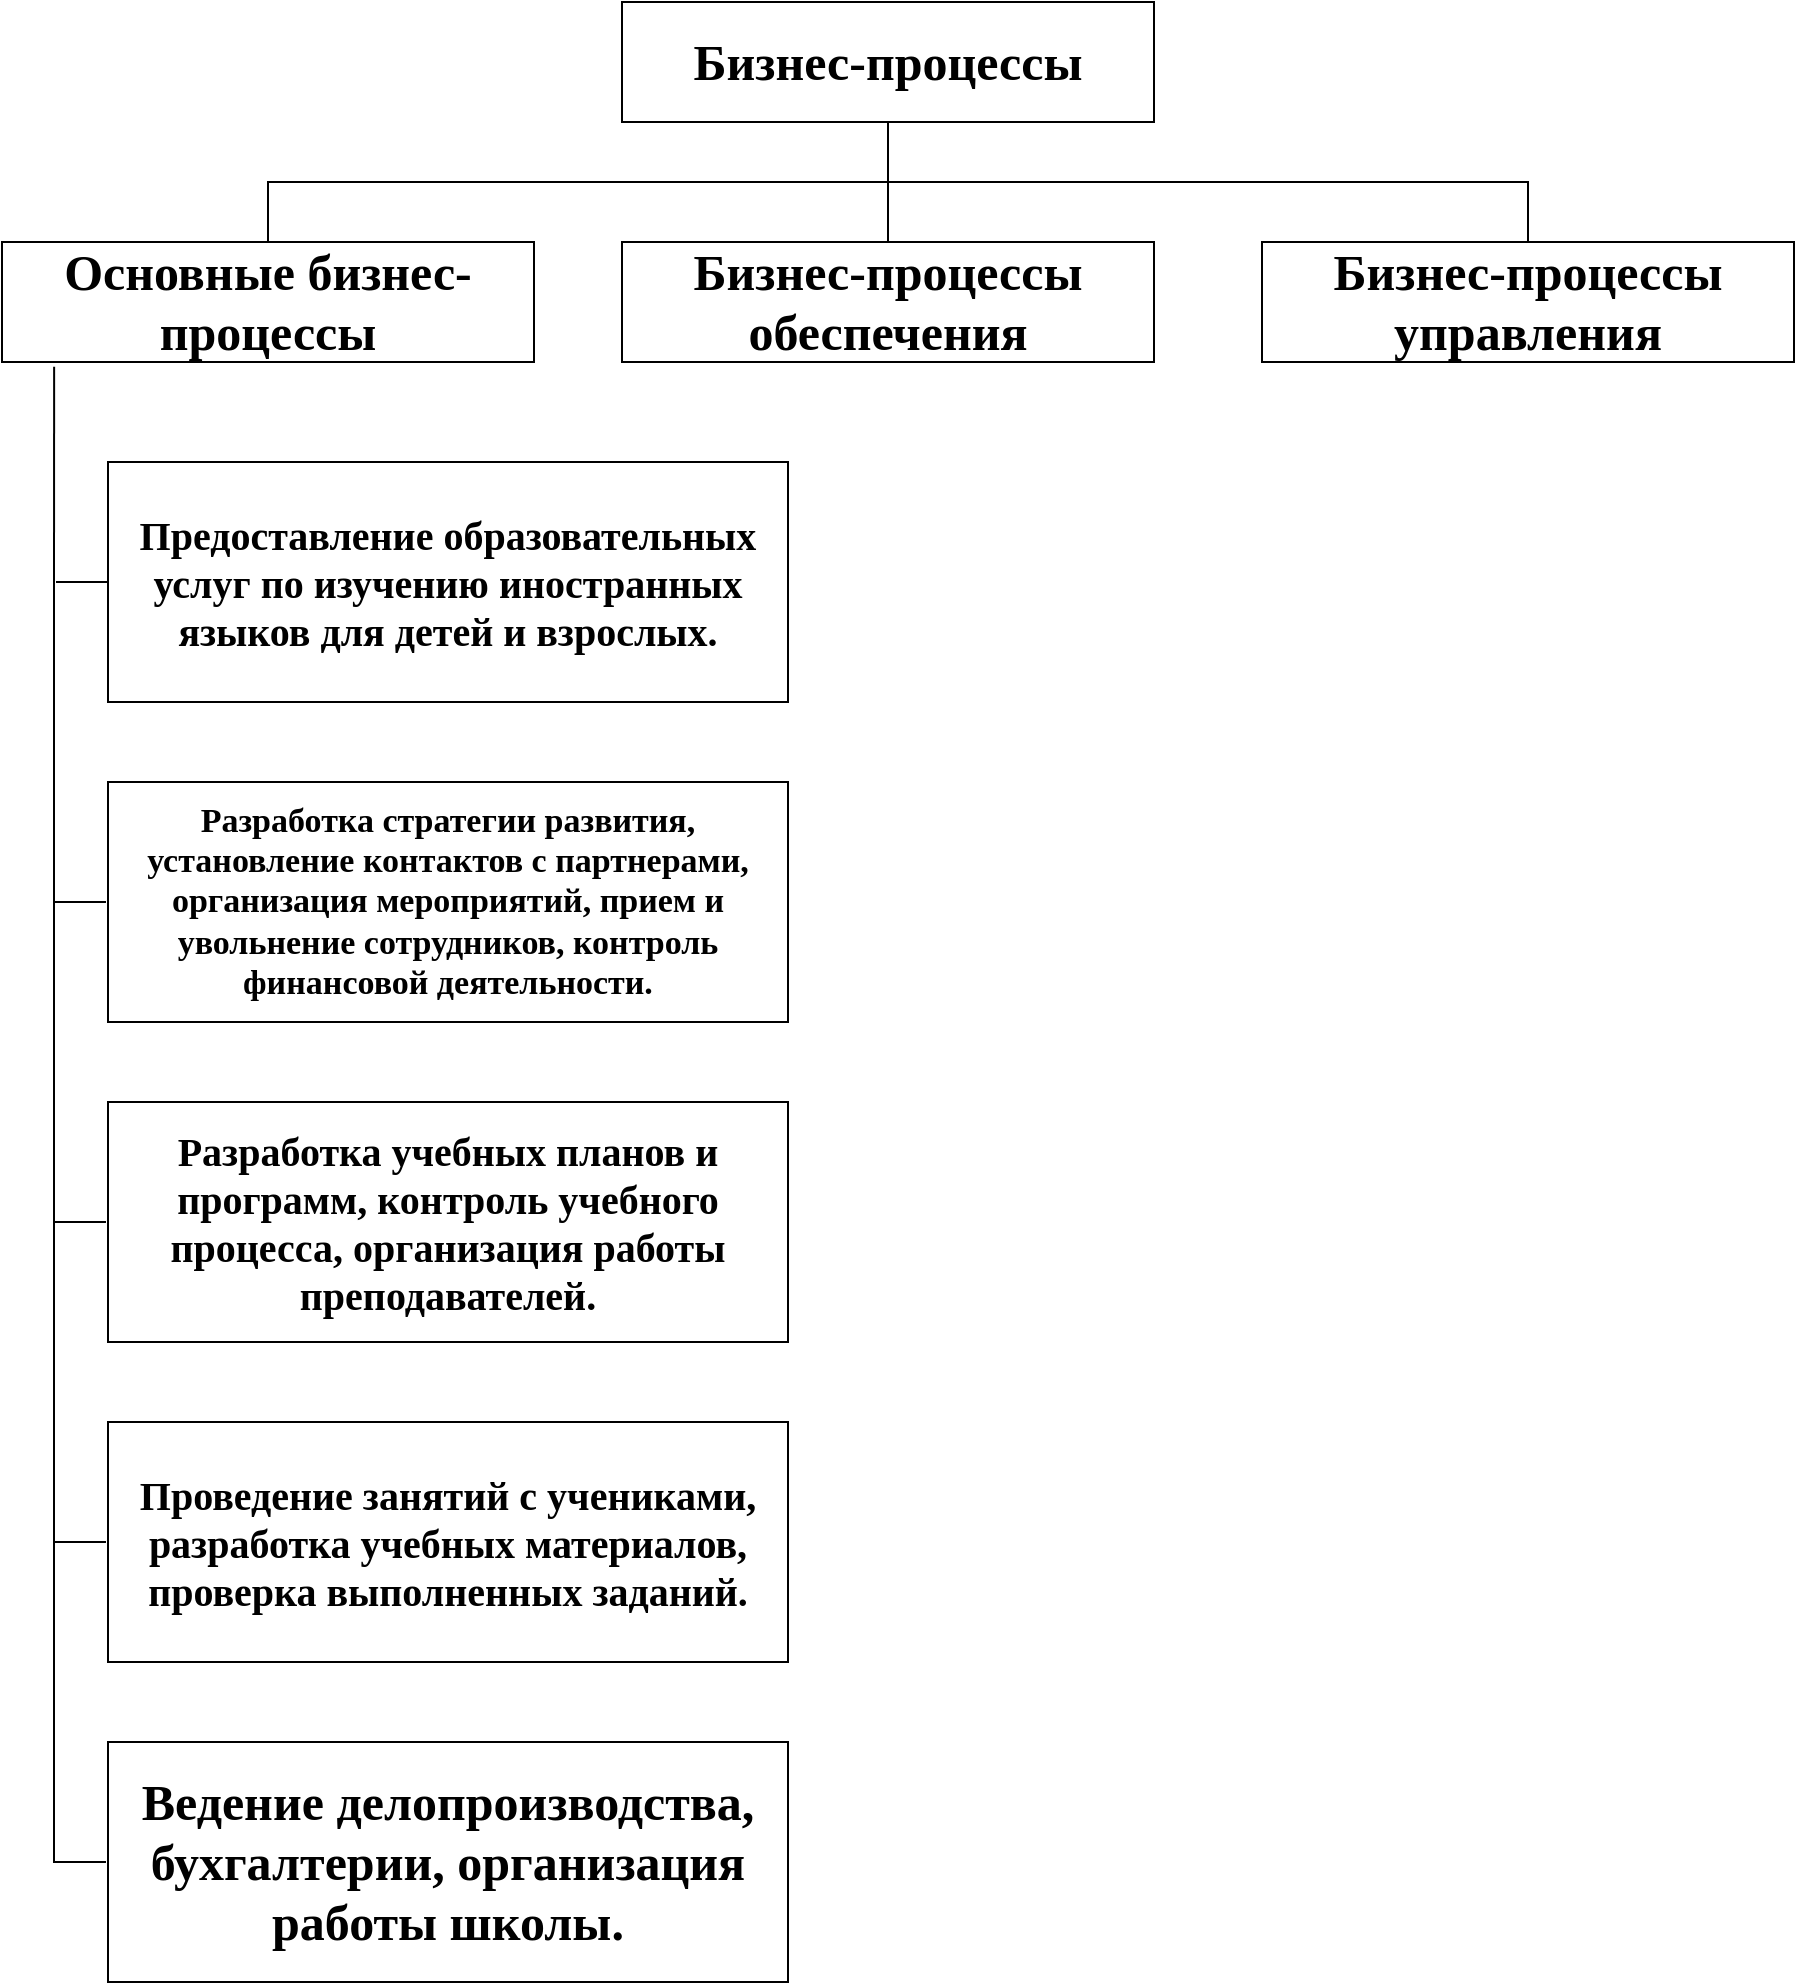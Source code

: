 <mxfile version="22.1.20" type="github">
  <diagram name="Страница — 1" id="-isNiKXUA1zVR6VBVtQ_">
    <mxGraphModel dx="828" dy="1215" grid="1" gridSize="10" guides="1" tooltips="1" connect="1" arrows="1" fold="1" page="1" pageScale="1" pageWidth="827" pageHeight="1169" math="0" shadow="0">
      <root>
        <mxCell id="0" />
        <mxCell id="1" parent="0" />
        <mxCell id="IcKPDsvwdKif-prZPxeq-1" value="&lt;font style=&quot;font-size: 25px;&quot; face=&quot;Times New Roman&quot;&gt;&lt;b&gt;Бизнес-процессы&lt;/b&gt;&lt;/font&gt;" style="rounded=0;whiteSpace=wrap;html=1;" vertex="1" parent="1">
          <mxGeometry x="330" y="30" width="266" height="60" as="geometry" />
        </mxCell>
        <mxCell id="IcKPDsvwdKif-prZPxeq-3" value="&lt;font style=&quot;font-size: 25px;&quot; face=&quot;Times New Roman&quot;&gt;&lt;b&gt;Бизнес-процессы обеспечения&lt;/b&gt;&lt;/font&gt;" style="rounded=0;whiteSpace=wrap;html=1;" vertex="1" parent="1">
          <mxGeometry x="330" y="150" width="266" height="60" as="geometry" />
        </mxCell>
        <mxCell id="IcKPDsvwdKif-prZPxeq-6" value="" style="endArrow=none;html=1;rounded=0;entryX=0.5;entryY=1;entryDx=0;entryDy=0;exitX=0.5;exitY=0;exitDx=0;exitDy=0;" edge="1" parent="1" source="IcKPDsvwdKif-prZPxeq-3" target="IcKPDsvwdKif-prZPxeq-1">
          <mxGeometry width="50" height="50" relative="1" as="geometry">
            <mxPoint x="438" y="150" as="sourcePoint" />
            <mxPoint x="488" y="100" as="targetPoint" />
          </mxGeometry>
        </mxCell>
        <mxCell id="IcKPDsvwdKif-prZPxeq-8" value="&lt;font style=&quot;font-size: 25px;&quot; face=&quot;Times New Roman&quot;&gt;&lt;b&gt;Основные бизнес-процессы&lt;/b&gt;&lt;/font&gt;" style="rounded=0;whiteSpace=wrap;html=1;" vertex="1" parent="1">
          <mxGeometry x="20" y="150" width="266" height="60" as="geometry" />
        </mxCell>
        <mxCell id="IcKPDsvwdKif-prZPxeq-9" value="" style="edgeStyle=segmentEdgeStyle;endArrow=none;html=1;curved=0;rounded=0;entryX=0.5;entryY=0;entryDx=0;entryDy=0;strokeColor=default;endFill=0;" edge="1" parent="1" target="IcKPDsvwdKif-prZPxeq-8">
          <mxGeometry width="50" height="50" relative="1" as="geometry">
            <mxPoint x="460" y="120" as="sourcePoint" />
            <mxPoint x="270" y="320" as="targetPoint" />
          </mxGeometry>
        </mxCell>
        <mxCell id="IcKPDsvwdKif-prZPxeq-10" value="&lt;font style=&quot;font-size: 25px;&quot; face=&quot;Times New Roman&quot;&gt;&lt;b&gt;Бизнес-процессы управления&lt;/b&gt;&lt;/font&gt;" style="rounded=0;whiteSpace=wrap;html=1;" vertex="1" parent="1">
          <mxGeometry x="650" y="150" width="266" height="60" as="geometry" />
        </mxCell>
        <mxCell id="IcKPDsvwdKif-prZPxeq-12" value="" style="edgeStyle=segmentEdgeStyle;endArrow=none;html=1;curved=0;rounded=0;endSize=8;startSize=8;entryX=0.5;entryY=0;entryDx=0;entryDy=0;endFill=0;" edge="1" parent="1" target="IcKPDsvwdKif-prZPxeq-10">
          <mxGeometry width="50" height="50" relative="1" as="geometry">
            <mxPoint x="450" y="120" as="sourcePoint" />
            <mxPoint x="590" y="350" as="targetPoint" />
          </mxGeometry>
        </mxCell>
        <mxCell id="IcKPDsvwdKif-prZPxeq-13" value="&lt;font style=&quot;font-size: 20px;&quot; face=&quot;Times New Roman&quot;&gt;&lt;b&gt;Предоставление образовательных услуг по изучению иностранных языков для детей и взрослых.&lt;/b&gt;&lt;/font&gt;" style="rounded=0;whiteSpace=wrap;html=1;" vertex="1" parent="1">
          <mxGeometry x="73" y="260" width="340" height="120" as="geometry" />
        </mxCell>
        <mxCell id="IcKPDsvwdKif-prZPxeq-18" value="" style="endArrow=none;html=1;rounded=0;entryX=0.098;entryY=1.039;entryDx=0;entryDy=0;entryPerimeter=0;" edge="1" parent="1" target="IcKPDsvwdKif-prZPxeq-8">
          <mxGeometry width="50" height="50" relative="1" as="geometry">
            <mxPoint x="46" y="320" as="sourcePoint" />
            <mxPoint x="230" y="290" as="targetPoint" />
          </mxGeometry>
        </mxCell>
        <mxCell id="IcKPDsvwdKif-prZPxeq-19" value="" style="endArrow=none;html=1;rounded=0;" edge="1" parent="1">
          <mxGeometry width="50" height="50" relative="1" as="geometry">
            <mxPoint x="47" y="320" as="sourcePoint" />
            <mxPoint x="73" y="320" as="targetPoint" />
          </mxGeometry>
        </mxCell>
        <mxCell id="IcKPDsvwdKif-prZPxeq-20" value="&lt;font size=&quot;1&quot; style=&quot;&quot; face=&quot;Times New Roman&quot;&gt;&lt;b style=&quot;font-size: 17px;&quot;&gt;Разработка стратегии развития, установление контактов с партнерами, организация мероприятий, прием и увольнение сотрудников, контроль финансовой деятельности.&lt;/b&gt;&lt;/font&gt;" style="rounded=0;whiteSpace=wrap;html=1;" vertex="1" parent="1">
          <mxGeometry x="73" y="420" width="340" height="120" as="geometry" />
        </mxCell>
        <mxCell id="IcKPDsvwdKif-prZPxeq-21" value="" style="edgeStyle=segmentEdgeStyle;endArrow=none;html=1;curved=0;rounded=0;endSize=8;startSize=8;entryX=0;entryY=0.5;entryDx=0;entryDy=0;endFill=0;" edge="1" parent="1">
          <mxGeometry width="50" height="50" relative="1" as="geometry">
            <mxPoint x="46" y="480" as="sourcePoint" />
            <mxPoint x="72" y="640" as="targetPoint" />
            <Array as="points">
              <mxPoint x="46" y="640" />
            </Array>
          </mxGeometry>
        </mxCell>
        <mxCell id="IcKPDsvwdKif-prZPxeq-22" value="" style="edgeStyle=segmentEdgeStyle;endArrow=none;html=1;curved=0;rounded=0;endSize=8;startSize=8;entryX=0;entryY=0.5;entryDx=0;entryDy=0;endFill=0;" edge="1" parent="1">
          <mxGeometry width="50" height="50" relative="1" as="geometry">
            <mxPoint x="46" y="320" as="sourcePoint" />
            <mxPoint x="72" y="480" as="targetPoint" />
            <Array as="points">
              <mxPoint x="46" y="480" />
            </Array>
          </mxGeometry>
        </mxCell>
        <mxCell id="IcKPDsvwdKif-prZPxeq-23" value="&lt;font size=&quot;1&quot; face=&quot;Times New Roman&quot; style=&quot;&quot;&gt;&lt;b style=&quot;font-size: 20px;&quot;&gt;Разработка учебных планов и программ, контроль учебного процесса, организация работы преподавателей.&lt;/b&gt;&lt;/font&gt;" style="rounded=0;whiteSpace=wrap;html=1;" vertex="1" parent="1">
          <mxGeometry x="73" y="580" width="340" height="120" as="geometry" />
        </mxCell>
        <mxCell id="IcKPDsvwdKif-prZPxeq-24" value="" style="edgeStyle=segmentEdgeStyle;endArrow=none;html=1;curved=0;rounded=0;endSize=8;startSize=8;entryX=0;entryY=0.5;entryDx=0;entryDy=0;endFill=0;" edge="1" parent="1">
          <mxGeometry width="50" height="50" relative="1" as="geometry">
            <mxPoint x="46" y="640" as="sourcePoint" />
            <mxPoint x="72" y="800" as="targetPoint" />
            <Array as="points">
              <mxPoint x="46" y="800" />
            </Array>
          </mxGeometry>
        </mxCell>
        <mxCell id="IcKPDsvwdKif-prZPxeq-25" value="&lt;font style=&quot;font-size: 20px;&quot; face=&quot;Times New Roman&quot;&gt;&lt;b&gt;Проведение занятий с учениками, разработка учебных материалов, проверка выполненных заданий.&lt;/b&gt;&lt;/font&gt;" style="rounded=0;whiteSpace=wrap;html=1;" vertex="1" parent="1">
          <mxGeometry x="73" y="740" width="340" height="120" as="geometry" />
        </mxCell>
        <mxCell id="IcKPDsvwdKif-prZPxeq-26" value="" style="edgeStyle=segmentEdgeStyle;endArrow=none;html=1;curved=0;rounded=0;endSize=8;startSize=8;entryX=0;entryY=0.5;entryDx=0;entryDy=0;endFill=0;" edge="1" parent="1">
          <mxGeometry width="50" height="50" relative="1" as="geometry">
            <mxPoint x="46" y="800" as="sourcePoint" />
            <mxPoint x="72" y="960" as="targetPoint" />
            <Array as="points">
              <mxPoint x="46" y="960" />
            </Array>
          </mxGeometry>
        </mxCell>
        <mxCell id="IcKPDsvwdKif-prZPxeq-27" value="&lt;font face=&quot;Times New Roman&quot; style=&quot;font-size: 25px;&quot;&gt;&lt;b&gt;Ведение делопроизводства, бухгалтерии, организация работы школы.&lt;/b&gt;&lt;/font&gt;" style="rounded=0;whiteSpace=wrap;html=1;" vertex="1" parent="1">
          <mxGeometry x="73" y="900" width="340" height="120" as="geometry" />
        </mxCell>
      </root>
    </mxGraphModel>
  </diagram>
</mxfile>
